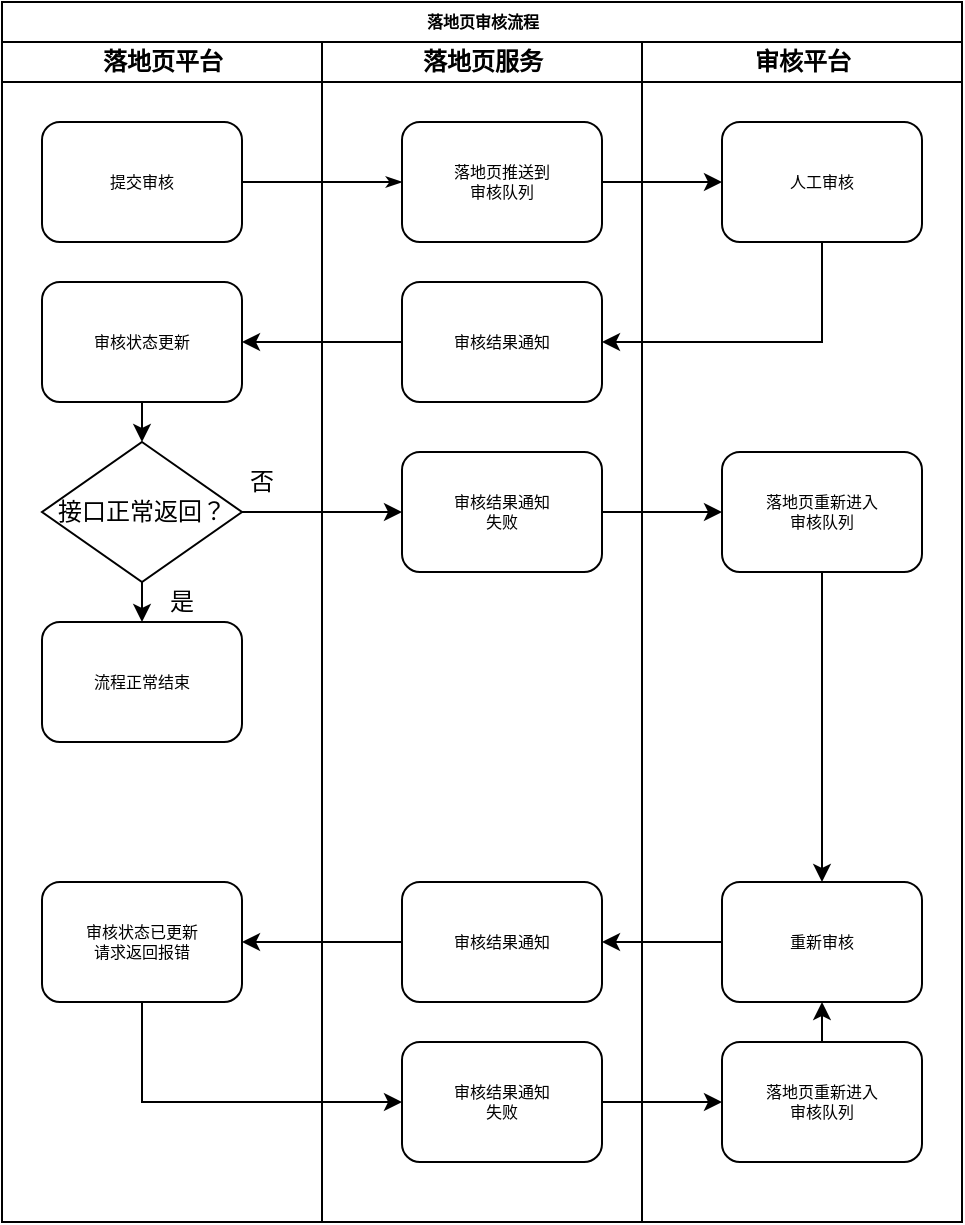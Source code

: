 <mxfile version="13.6.5" type="github">
  <diagram name="Page-1" id="74e2e168-ea6b-b213-b513-2b3c1d86103e">
    <mxGraphModel dx="1298" dy="754" grid="1" gridSize="10" guides="1" tooltips="1" connect="1" arrows="1" fold="1" page="1" pageScale="1" pageWidth="1100" pageHeight="850" background="#ffffff" math="0" shadow="0">
      <root>
        <mxCell id="0" />
        <mxCell id="1" parent="0" />
        <mxCell id="77e6c97f196da883-1" value="落地页审核流程" style="swimlane;html=1;childLayout=stackLayout;startSize=20;rounded=0;shadow=0;labelBackgroundColor=none;strokeWidth=1;fontFamily=Verdana;fontSize=8;align=center;" parent="1" vertex="1">
          <mxGeometry x="70" y="40" width="480" height="610" as="geometry" />
        </mxCell>
        <mxCell id="77e6c97f196da883-26" style="edgeStyle=orthogonalEdgeStyle;rounded=1;html=1;labelBackgroundColor=none;startArrow=none;startFill=0;startSize=5;endArrow=classicThin;endFill=1;endSize=5;jettySize=auto;orthogonalLoop=1;strokeWidth=1;fontFamily=Verdana;fontSize=8" parent="77e6c97f196da883-1" source="77e6c97f196da883-8" target="77e6c97f196da883-11" edge="1">
          <mxGeometry relative="1" as="geometry" />
        </mxCell>
        <mxCell id="77e6c97f196da883-2" value="落地页平台" style="swimlane;html=1;startSize=20;" parent="77e6c97f196da883-1" vertex="1">
          <mxGeometry y="20" width="160" height="590" as="geometry" />
        </mxCell>
        <mxCell id="YllNjaew_7i997uPTPNj-10" style="edgeStyle=orthogonalEdgeStyle;rounded=0;orthogonalLoop=1;jettySize=auto;html=1;exitX=0.5;exitY=1;exitDx=0;exitDy=0;entryX=0.5;entryY=0;entryDx=0;entryDy=0;entryPerimeter=0;" edge="1" parent="77e6c97f196da883-2" source="YllNjaew_7i997uPTPNj-7" target="YllNjaew_7i997uPTPNj-9">
          <mxGeometry relative="1" as="geometry" />
        </mxCell>
        <mxCell id="YllNjaew_7i997uPTPNj-16" value="流程正常结束" style="rounded=1;whiteSpace=wrap;html=1;shadow=0;labelBackgroundColor=none;strokeWidth=1;fontFamily=Verdana;fontSize=8;align=center;" vertex="1" parent="77e6c97f196da883-2">
          <mxGeometry x="20" y="290" width="100" height="60" as="geometry" />
        </mxCell>
        <mxCell id="YllNjaew_7i997uPTPNj-7" value="审核状态更新" style="rounded=1;whiteSpace=wrap;html=1;shadow=0;labelBackgroundColor=none;strokeWidth=1;fontFamily=Verdana;fontSize=8;align=center;" vertex="1" parent="77e6c97f196da883-2">
          <mxGeometry x="20" y="120" width="100" height="60" as="geometry" />
        </mxCell>
        <mxCell id="77e6c97f196da883-8" value="提交审核" style="rounded=1;whiteSpace=wrap;html=1;shadow=0;labelBackgroundColor=none;strokeWidth=1;fontFamily=Verdana;fontSize=8;align=center;" parent="77e6c97f196da883-2" vertex="1">
          <mxGeometry x="20" y="40" width="100" height="60" as="geometry" />
        </mxCell>
        <mxCell id="YllNjaew_7i997uPTPNj-17" style="edgeStyle=orthogonalEdgeStyle;rounded=0;orthogonalLoop=1;jettySize=auto;html=1;exitX=0.5;exitY=1;exitDx=0;exitDy=0;exitPerimeter=0;entryX=0.5;entryY=0;entryDx=0;entryDy=0;" edge="1" parent="77e6c97f196da883-2" source="YllNjaew_7i997uPTPNj-9" target="YllNjaew_7i997uPTPNj-16">
          <mxGeometry relative="1" as="geometry" />
        </mxCell>
        <mxCell id="YllNjaew_7i997uPTPNj-9" value="接口正常返回？" style="strokeWidth=1;html=1;shape=mxgraph.flowchart.decision;whiteSpace=wrap;" vertex="1" parent="77e6c97f196da883-2">
          <mxGeometry x="20" y="200" width="100" height="70" as="geometry" />
        </mxCell>
        <mxCell id="YllNjaew_7i997uPTPNj-20" value="是" style="text;html=1;strokeColor=none;fillColor=none;align=center;verticalAlign=middle;whiteSpace=wrap;rounded=0;" vertex="1" parent="77e6c97f196da883-2">
          <mxGeometry x="70" y="270" width="40" height="20" as="geometry" />
        </mxCell>
        <mxCell id="YllNjaew_7i997uPTPNj-18" value="否" style="text;html=1;strokeColor=none;fillColor=none;align=center;verticalAlign=middle;whiteSpace=wrap;rounded=0;" vertex="1" parent="77e6c97f196da883-2">
          <mxGeometry x="110" y="210" width="40" height="20" as="geometry" />
        </mxCell>
        <mxCell id="YllNjaew_7i997uPTPNj-23" value="审核状态已更新&lt;br&gt;请求返回报错" style="rounded=1;whiteSpace=wrap;html=1;shadow=0;labelBackgroundColor=none;strokeWidth=1;fontFamily=Verdana;fontSize=8;align=center;" vertex="1" parent="77e6c97f196da883-2">
          <mxGeometry x="20" y="420" width="100" height="60" as="geometry" />
        </mxCell>
        <mxCell id="77e6c97f196da883-3" value="落地页服务" style="swimlane;html=1;startSize=20;" parent="77e6c97f196da883-1" vertex="1">
          <mxGeometry x="160" y="20" width="160" height="590" as="geometry" />
        </mxCell>
        <mxCell id="77e6c97f196da883-11" value="落地页推送到&lt;br&gt;审核队列" style="rounded=1;whiteSpace=wrap;html=1;shadow=0;labelBackgroundColor=none;strokeWidth=1;fontFamily=Verdana;fontSize=8;align=center;" parent="77e6c97f196da883-3" vertex="1">
          <mxGeometry x="40" y="40" width="100" height="60" as="geometry" />
        </mxCell>
        <mxCell id="YllNjaew_7i997uPTPNj-3" value="审核结果通知" style="rounded=1;whiteSpace=wrap;html=1;shadow=0;labelBackgroundColor=none;strokeWidth=1;fontFamily=Verdana;fontSize=8;align=center;" vertex="1" parent="77e6c97f196da883-3">
          <mxGeometry x="40" y="120" width="100" height="60" as="geometry" />
        </mxCell>
        <mxCell id="YllNjaew_7i997uPTPNj-12" value="审核结果通知&lt;br&gt;失败" style="rounded=1;whiteSpace=wrap;html=1;shadow=0;labelBackgroundColor=none;strokeWidth=1;fontFamily=Verdana;fontSize=8;align=center;" vertex="1" parent="77e6c97f196da883-3">
          <mxGeometry x="40" y="205" width="100" height="60" as="geometry" />
        </mxCell>
        <mxCell id="YllNjaew_7i997uPTPNj-22" value="审核结果通知" style="rounded=1;whiteSpace=wrap;html=1;shadow=0;labelBackgroundColor=none;strokeWidth=1;fontFamily=Verdana;fontSize=8;align=center;" vertex="1" parent="77e6c97f196da883-3">
          <mxGeometry x="40" y="420" width="100" height="60" as="geometry" />
        </mxCell>
        <mxCell id="YllNjaew_7i997uPTPNj-13" style="edgeStyle=orthogonalEdgeStyle;rounded=0;orthogonalLoop=1;jettySize=auto;html=1;exitX=1;exitY=0.5;exitDx=0;exitDy=0;exitPerimeter=0;entryX=0;entryY=0.5;entryDx=0;entryDy=0;" edge="1" parent="77e6c97f196da883-1" source="YllNjaew_7i997uPTPNj-9" target="YllNjaew_7i997uPTPNj-12">
          <mxGeometry relative="1" as="geometry" />
        </mxCell>
        <mxCell id="77e6c97f196da883-4" value="审核平台" style="swimlane;html=1;startSize=20;" parent="77e6c97f196da883-1" vertex="1">
          <mxGeometry x="320" y="20" width="160" height="590" as="geometry" />
        </mxCell>
        <mxCell id="YllNjaew_7i997uPTPNj-32" style="edgeStyle=orthogonalEdgeStyle;rounded=0;orthogonalLoop=1;jettySize=auto;html=1;exitX=0.5;exitY=0;exitDx=0;exitDy=0;entryX=0.5;entryY=1;entryDx=0;entryDy=0;" edge="1" parent="77e6c97f196da883-4" source="YllNjaew_7i997uPTPNj-25" target="YllNjaew_7i997uPTPNj-21">
          <mxGeometry relative="1" as="geometry" />
        </mxCell>
        <mxCell id="YllNjaew_7i997uPTPNj-21" value="重新审核" style="rounded=1;whiteSpace=wrap;html=1;shadow=0;labelBackgroundColor=none;strokeWidth=1;fontFamily=Verdana;fontSize=8;align=center;" vertex="1" parent="77e6c97f196da883-4">
          <mxGeometry x="40" y="420" width="100" height="60" as="geometry" />
        </mxCell>
        <mxCell id="YllNjaew_7i997uPTPNj-14" value="落地页重新进入&lt;br&gt;审核队列" style="rounded=1;whiteSpace=wrap;html=1;shadow=0;labelBackgroundColor=none;strokeWidth=1;fontFamily=Verdana;fontSize=8;align=center;" vertex="1" parent="77e6c97f196da883-4">
          <mxGeometry x="40" y="205" width="100" height="60" as="geometry" />
        </mxCell>
        <mxCell id="77e6c97f196da883-9" value="人工审核" style="rounded=1;whiteSpace=wrap;html=1;shadow=0;labelBackgroundColor=none;strokeWidth=1;fontFamily=Verdana;fontSize=8;align=center;" parent="77e6c97f196da883-4" vertex="1">
          <mxGeometry x="40" y="40" width="100" height="60" as="geometry" />
        </mxCell>
        <mxCell id="YllNjaew_7i997uPTPNj-26" style="edgeStyle=orthogonalEdgeStyle;rounded=0;orthogonalLoop=1;jettySize=auto;html=1;exitX=0.5;exitY=1;exitDx=0;exitDy=0;entryX=0.5;entryY=0;entryDx=0;entryDy=0;" edge="1" parent="77e6c97f196da883-4" source="YllNjaew_7i997uPTPNj-14" target="YllNjaew_7i997uPTPNj-21">
          <mxGeometry relative="1" as="geometry">
            <mxPoint x="90" y="380" as="targetPoint" />
          </mxGeometry>
        </mxCell>
        <mxCell id="YllNjaew_7i997uPTPNj-30" style="edgeStyle=orthogonalEdgeStyle;rounded=0;orthogonalLoop=1;jettySize=auto;html=1;exitX=1;exitY=0.5;exitDx=0;exitDy=0;entryX=0;entryY=0.5;entryDx=0;entryDy=0;" edge="1" parent="77e6c97f196da883-4" source="YllNjaew_7i997uPTPNj-24" target="YllNjaew_7i997uPTPNj-25">
          <mxGeometry relative="1" as="geometry" />
        </mxCell>
        <mxCell id="YllNjaew_7i997uPTPNj-24" value="审核结果通知&lt;br&gt;失败" style="rounded=1;whiteSpace=wrap;html=1;shadow=0;labelBackgroundColor=none;strokeWidth=1;fontFamily=Verdana;fontSize=8;align=center;" vertex="1" parent="77e6c97f196da883-4">
          <mxGeometry x="-120" y="500" width="100" height="60" as="geometry" />
        </mxCell>
        <mxCell id="YllNjaew_7i997uPTPNj-25" value="落地页重新进入&lt;br&gt;审核队列" style="rounded=1;whiteSpace=wrap;html=1;shadow=0;labelBackgroundColor=none;strokeWidth=1;fontFamily=Verdana;fontSize=8;align=center;" vertex="1" parent="77e6c97f196da883-4">
          <mxGeometry x="40" y="500" width="100" height="60" as="geometry" />
        </mxCell>
        <mxCell id="YllNjaew_7i997uPTPNj-1" style="edgeStyle=orthogonalEdgeStyle;rounded=0;orthogonalLoop=1;jettySize=auto;html=1;exitX=1;exitY=0.5;exitDx=0;exitDy=0;entryX=0;entryY=0.5;entryDx=0;entryDy=0;" edge="1" parent="77e6c97f196da883-1" source="77e6c97f196da883-11" target="77e6c97f196da883-9">
          <mxGeometry relative="1" as="geometry" />
        </mxCell>
        <mxCell id="YllNjaew_7i997uPTPNj-4" style="edgeStyle=orthogonalEdgeStyle;rounded=0;orthogonalLoop=1;jettySize=auto;html=1;exitX=0.5;exitY=1;exitDx=0;exitDy=0;entryX=1;entryY=0.5;entryDx=0;entryDy=0;" edge="1" parent="77e6c97f196da883-1" source="77e6c97f196da883-9" target="YllNjaew_7i997uPTPNj-3">
          <mxGeometry relative="1" as="geometry" />
        </mxCell>
        <mxCell id="YllNjaew_7i997uPTPNj-8" style="edgeStyle=orthogonalEdgeStyle;rounded=0;orthogonalLoop=1;jettySize=auto;html=1;exitX=0;exitY=0.5;exitDx=0;exitDy=0;entryX=1;entryY=0.5;entryDx=0;entryDy=0;" edge="1" parent="77e6c97f196da883-1" source="YllNjaew_7i997uPTPNj-3" target="YllNjaew_7i997uPTPNj-7">
          <mxGeometry relative="1" as="geometry" />
        </mxCell>
        <mxCell id="YllNjaew_7i997uPTPNj-15" style="edgeStyle=orthogonalEdgeStyle;rounded=0;orthogonalLoop=1;jettySize=auto;html=1;exitX=1;exitY=0.5;exitDx=0;exitDy=0;entryX=0;entryY=0.5;entryDx=0;entryDy=0;" edge="1" parent="77e6c97f196da883-1" source="YllNjaew_7i997uPTPNj-12" target="YllNjaew_7i997uPTPNj-14">
          <mxGeometry relative="1" as="geometry" />
        </mxCell>
        <mxCell id="YllNjaew_7i997uPTPNj-27" style="edgeStyle=orthogonalEdgeStyle;rounded=0;orthogonalLoop=1;jettySize=auto;html=1;exitX=0;exitY=0.5;exitDx=0;exitDy=0;" edge="1" parent="77e6c97f196da883-1" source="YllNjaew_7i997uPTPNj-21" target="YllNjaew_7i997uPTPNj-22">
          <mxGeometry relative="1" as="geometry" />
        </mxCell>
        <mxCell id="YllNjaew_7i997uPTPNj-28" style="edgeStyle=orthogonalEdgeStyle;rounded=0;orthogonalLoop=1;jettySize=auto;html=1;exitX=0;exitY=0.5;exitDx=0;exitDy=0;entryX=1;entryY=0.5;entryDx=0;entryDy=0;" edge="1" parent="77e6c97f196da883-1" source="YllNjaew_7i997uPTPNj-22" target="YllNjaew_7i997uPTPNj-23">
          <mxGeometry relative="1" as="geometry" />
        </mxCell>
        <mxCell id="YllNjaew_7i997uPTPNj-29" style="edgeStyle=orthogonalEdgeStyle;rounded=0;orthogonalLoop=1;jettySize=auto;html=1;exitX=0.5;exitY=1;exitDx=0;exitDy=0;entryX=0;entryY=0.5;entryDx=0;entryDy=0;" edge="1" parent="77e6c97f196da883-1" source="YllNjaew_7i997uPTPNj-23" target="YllNjaew_7i997uPTPNj-24">
          <mxGeometry relative="1" as="geometry" />
        </mxCell>
      </root>
    </mxGraphModel>
  </diagram>
</mxfile>
